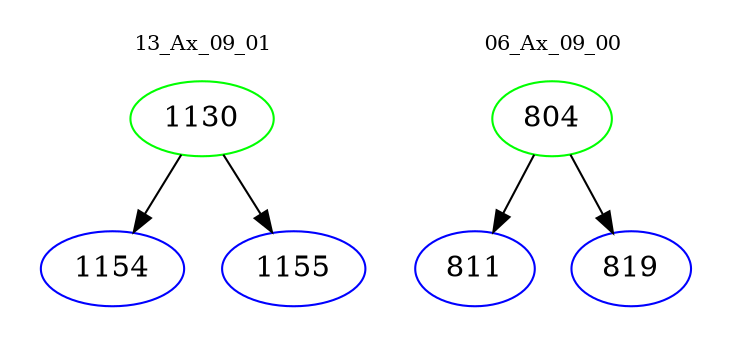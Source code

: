 digraph{
subgraph cluster_0 {
color = white
label = "13_Ax_09_01";
fontsize=10;
T0_1130 [label="1130", color="green"]
T0_1130 -> T0_1154 [color="black"]
T0_1154 [label="1154", color="blue"]
T0_1130 -> T0_1155 [color="black"]
T0_1155 [label="1155", color="blue"]
}
subgraph cluster_1 {
color = white
label = "06_Ax_09_00";
fontsize=10;
T1_804 [label="804", color="green"]
T1_804 -> T1_811 [color="black"]
T1_811 [label="811", color="blue"]
T1_804 -> T1_819 [color="black"]
T1_819 [label="819", color="blue"]
}
}
